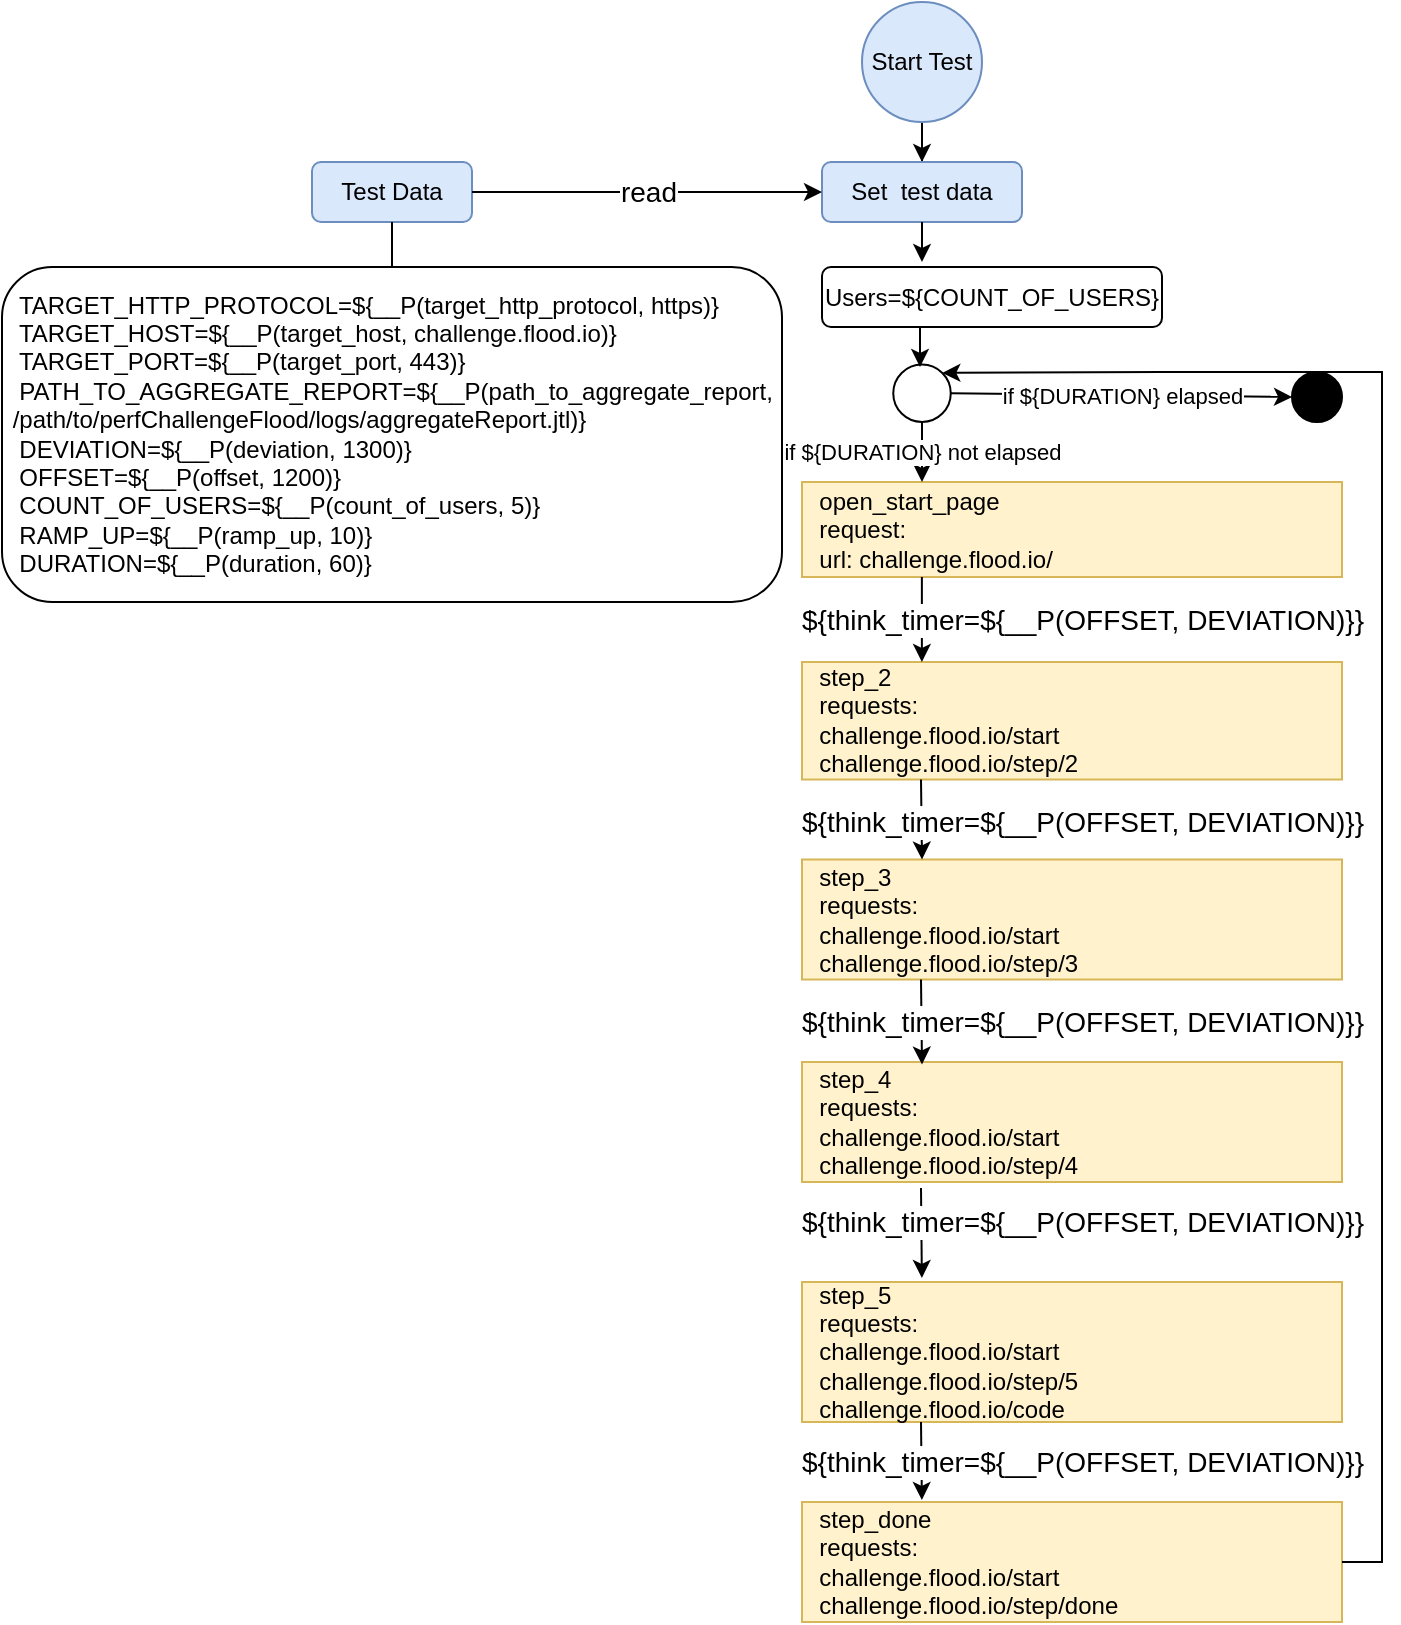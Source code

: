 <mxfile version="21.0.6" type="google"><diagram name="Страница 1" id="VnJnIOBjG4I9vs8opQg_"><mxGraphModel grid="1" page="1" gridSize="10" guides="1" tooltips="1" connect="1" arrows="1" fold="1" pageScale="1" pageWidth="827" pageHeight="1169" math="0" shadow="0"><root><mxCell id="0"/><mxCell id="1" parent="0"/><mxCell id="rKXhjF76CsHCMkunlcG6-1" value="" style="edgeStyle=orthogonalEdgeStyle;rounded=0;orthogonalLoop=1;jettySize=auto;html=1;" edge="1" parent="1" source="rKXhjF76CsHCMkunlcG6-2" target="rKXhjF76CsHCMkunlcG6-3"><mxGeometry relative="1" as="geometry"/></mxCell><mxCell id="rKXhjF76CsHCMkunlcG6-2" value="Start Test" style="ellipse;whiteSpace=wrap;html=1;aspect=fixed;fillColor=#dae8fc;strokeColor=#6c8ebf;" vertex="1" parent="1"><mxGeometry x="90" y="30" width="60" height="60" as="geometry"/></mxCell><mxCell id="rKXhjF76CsHCMkunlcG6-3" value="Set &amp;nbsp;test data" style="rounded=1;whiteSpace=wrap;html=1;fillColor=#dae8fc;strokeColor=#6c8ebf;" vertex="1" parent="1"><mxGeometry x="70" y="110" width="100" height="30" as="geometry"/></mxCell><mxCell id="rKXhjF76CsHCMkunlcG6-4" value="&lt;div style=&quot;&quot;&gt;&lt;span style=&quot;&quot;&gt;&lt;/span&gt;&lt;span style=&quot;&quot;&gt;&lt;/span&gt;&lt;span style=&quot;&quot;&gt;&lt;/span&gt;&amp;nbsp; TARGET_HTTP_PROTOCOL=${__P(target_http_protocol, https)}&lt;/div&gt;&amp;nbsp; TARGET_HOST=${__P(target_host, challenge.flood.io)}&lt;br&gt;&lt;span style=&quot;&quot;&gt;&lt;/span&gt;&lt;span style=&quot;&quot;&gt;&lt;/span&gt;&lt;span style=&quot;&quot;&gt;&lt;/span&gt;&amp;nbsp; TARGET_PORT=${__P(target_port, 443)}&lt;br&gt;&amp;nbsp; PATH_TO_AGGREGATE_REPORT=${__P(path_to_aggregate_report,&amp;nbsp; &amp;nbsp;/path/to/perfChallengeFlood/logs/aggregateReport.jtl)}&lt;br&gt;&lt;span style=&quot;&quot;&gt;&lt;/span&gt;&lt;span style=&quot;&quot;&gt;&lt;/span&gt;&amp;nbsp; DEVIATION=${__P(deviation, 1300)}&lt;br&gt;&#9;&lt;span style=&quot;&quot;&gt;&lt;/span&gt;&amp;nbsp; OFFSET=${__P(offset, 1200)}&lt;br&gt;&#9;&lt;span style=&quot;&quot;&gt;&lt;/span&gt;&amp;nbsp; COUNT_OF_USERS=${__P(count_of_users, 5)}&lt;br style=&quot;border-color: var(--border-color);&quot;&gt;&amp;nbsp; RAMP_UP=${__P(ramp_up, 10)}&lt;br style=&quot;border-color: var(--border-color);&quot;&gt;&amp;nbsp; DURATION=${__P(duration, 60)}" style="whiteSpace=wrap;html=1;rounded=1;align=left;" vertex="1" parent="1"><mxGeometry x="-340" y="162.5" width="390" height="167.5" as="geometry"/></mxCell><mxCell id="rKXhjF76CsHCMkunlcG6-5" value="&lt;span style=&quot;&quot;&gt;&lt;/span&gt;&amp;nbsp; open_start_page&lt;br&gt;&amp;nbsp; request:&lt;br&gt;&lt;span style=&quot;&quot;&gt;&lt;/span&gt;&amp;nbsp; url:&amp;nbsp;challenge.flood.io/" style="rounded=0;whiteSpace=wrap;html=1;glass=0;fillColor=#fff2cc;strokeColor=#d6b656;strokeWidth=1;align=left;" vertex="1" parent="1"><mxGeometry x="60" y="270" width="270" height="47.5" as="geometry"/></mxCell><mxCell id="rKXhjF76CsHCMkunlcG6-6" value="" style="endArrow=classic;html=1;rounded=0;exitX=0.5;exitY=1;exitDx=0;exitDy=0;" edge="1" parent="1" source="rKXhjF76CsHCMkunlcG6-3"><mxGeometry width="50" height="50" relative="1" as="geometry"><mxPoint x="50" y="390" as="sourcePoint"/><mxPoint x="120" y="160" as="targetPoint"/></mxGeometry></mxCell><mxCell id="rKXhjF76CsHCMkunlcG6-7" value="&amp;nbsp; step_2&lt;br&gt;&amp;nbsp; requests:&lt;br&gt;&amp;nbsp; challenge.flood.io/start&lt;br&gt;&amp;nbsp; challenge.flood.io/step/2" style="rounded=0;whiteSpace=wrap;html=1;glass=0;fillColor=#fff2cc;strokeColor=#d6b656;strokeWidth=1;align=left;" vertex="1" parent="1"><mxGeometry x="60" y="360" width="270" height="58.75" as="geometry"/></mxCell><mxCell id="rKXhjF76CsHCMkunlcG6-8" value="" style="endArrow=classic;html=1;rounded=0;exitX=0.222;exitY=1;exitDx=0;exitDy=0;exitPerimeter=0;entryX=0.222;entryY=0;entryDx=0;entryDy=0;entryPerimeter=0;" edge="1" parent="1" source="rKXhjF76CsHCMkunlcG6-5" target="rKXhjF76CsHCMkunlcG6-7"><mxGeometry relative="1" as="geometry"><mxPoint x="125" y="370" as="sourcePoint"/><mxPoint x="285" y="370" as="targetPoint"/></mxGeometry></mxCell><mxCell id="rKXhjF76CsHCMkunlcG6-9" value="${think_timer=${__P(OFFSET,&amp;nbsp;DEVIATION)}}" style="edgeLabel;resizable=0;html=1;align=center;verticalAlign=middle;fontSize=14;" connectable="0" vertex="1" parent="rKXhjF76CsHCMkunlcG6-8"><mxGeometry relative="1" as="geometry"><mxPoint x="80" as="offset"/></mxGeometry></mxCell><mxCell id="rKXhjF76CsHCMkunlcG6-10" value="&amp;nbsp; step_3&lt;br style=&quot;border-color: var(--border-color);&quot;&gt;&amp;nbsp; requests:&lt;br style=&quot;border-color: var(--border-color);&quot;&gt;&amp;nbsp; challenge.flood.io/start&lt;br style=&quot;border-color: var(--border-color);&quot;&gt;&amp;nbsp; challenge.flood.io/step/3" style="rounded=0;whiteSpace=wrap;html=1;glass=0;fillColor=#fff2cc;strokeColor=#d6b656;strokeWidth=1;align=left;" vertex="1" parent="1"><mxGeometry x="60" y="458.75" width="270" height="60" as="geometry"/></mxCell><mxCell id="rKXhjF76CsHCMkunlcG6-11" value="" style="endArrow=classic;html=1;rounded=0;exitX=0.222;exitY=1;exitDx=0;exitDy=0;exitPerimeter=0;" edge="1" parent="1"><mxGeometry relative="1" as="geometry"><mxPoint x="119.5" y="418.75" as="sourcePoint"/><mxPoint x="120" y="458.75" as="targetPoint"/></mxGeometry></mxCell><mxCell id="rKXhjF76CsHCMkunlcG6-12" value="&amp;nbsp; step_4&lt;br style=&quot;border-color: var(--border-color);&quot;&gt;&amp;nbsp; requests:&lt;br style=&quot;border-color: var(--border-color);&quot;&gt;&amp;nbsp; challenge.flood.io/start&lt;br style=&quot;border-color: var(--border-color);&quot;&gt;&amp;nbsp; challenge.flood.io/step/4" style="rounded=0;whiteSpace=wrap;html=1;glass=0;fillColor=#fff2cc;strokeColor=#d6b656;strokeWidth=1;align=left;" vertex="1" parent="1"><mxGeometry x="60" y="560" width="270" height="60" as="geometry"/></mxCell><mxCell id="rKXhjF76CsHCMkunlcG6-13" value="" style="endArrow=classic;html=1;rounded=0;exitX=0.222;exitY=1;exitDx=0;exitDy=0;exitPerimeter=0;" edge="1" parent="1"><mxGeometry relative="1" as="geometry"><mxPoint x="119.5" y="518.75" as="sourcePoint"/><mxPoint x="120" y="561.25" as="targetPoint"/></mxGeometry></mxCell><mxCell id="rKXhjF76CsHCMkunlcG6-14" value="&amp;nbsp; step_5&lt;br style=&quot;border-color: var(--border-color);&quot;&gt;&amp;nbsp; requests:&lt;br style=&quot;border-color: var(--border-color);&quot;&gt;&amp;nbsp; challenge.flood.io/start&lt;br style=&quot;border-color: var(--border-color);&quot;&gt;&amp;nbsp; challenge.flood.io/step/5&lt;br&gt;&amp;nbsp; challenge.flood.io/code" style="rounded=0;whiteSpace=wrap;html=1;glass=0;fillColor=#fff2cc;strokeColor=#d6b656;strokeWidth=1;align=left;" vertex="1" parent="1"><mxGeometry x="60" y="670" width="270" height="70" as="geometry"/></mxCell><mxCell id="rKXhjF76CsHCMkunlcG6-15" value="" style="endArrow=classic;html=1;rounded=0;exitX=0.222;exitY=1;exitDx=0;exitDy=0;exitPerimeter=0;entryX=0.222;entryY=-0.029;entryDx=0;entryDy=0;entryPerimeter=0;" edge="1" parent="1" target="rKXhjF76CsHCMkunlcG6-14"><mxGeometry relative="1" as="geometry"><mxPoint x="119.5" y="623" as="sourcePoint"/><mxPoint x="120" y="665.5" as="targetPoint"/></mxGeometry></mxCell><mxCell id="rKXhjF76CsHCMkunlcG6-16" value="&amp;nbsp; step_done&lt;br style=&quot;border-color: var(--border-color);&quot;&gt;&amp;nbsp; requests:&lt;br style=&quot;border-color: var(--border-color);&quot;&gt;&amp;nbsp; challenge.flood.io/start&lt;br style=&quot;border-color: var(--border-color);&quot;&gt;&amp;nbsp; challenge.flood.io/step/done" style="rounded=0;whiteSpace=wrap;html=1;glass=0;fillColor=#fff2cc;strokeColor=#d6b656;strokeWidth=1;align=left;" vertex="1" parent="1"><mxGeometry x="60" y="780" width="270" height="60" as="geometry"/></mxCell><mxCell id="rKXhjF76CsHCMkunlcG6-17" value="" style="endArrow=classic;html=1;rounded=0;entryX=0.222;entryY=-0.017;entryDx=0;entryDy=0;entryPerimeter=0;" edge="1" parent="1" target="rKXhjF76CsHCMkunlcG6-16"><mxGeometry relative="1" as="geometry"><mxPoint x="119.5" y="740" as="sourcePoint"/><mxPoint x="119.5" y="782.5" as="targetPoint"/></mxGeometry></mxCell><mxCell id="rKXhjF76CsHCMkunlcG6-18" value="" style="endArrow=classic;html=1;rounded=0;exitX=1;exitY=0.5;exitDx=0;exitDy=0;entryX=1;entryY=0;entryDx=0;entryDy=0;" edge="1" parent="1" source="rKXhjF76CsHCMkunlcG6-16" target="rKXhjF76CsHCMkunlcG6-29"><mxGeometry width="50" height="50" relative="1" as="geometry"><mxPoint x="50" y="510" as="sourcePoint"/><mxPoint x="100" y="460" as="targetPoint"/><Array as="points"><mxPoint x="350" y="810"/><mxPoint x="350" y="215"/><mxPoint x="240" y="215"/></Array></mxGeometry></mxCell><mxCell id="rKXhjF76CsHCMkunlcG6-19" value="Test Data" style="rounded=1;whiteSpace=wrap;html=1;fillColor=#dae8fc;strokeColor=#6c8ebf;" vertex="1" parent="1"><mxGeometry x="-185" y="110" width="80" height="30" as="geometry"/></mxCell><mxCell id="rKXhjF76CsHCMkunlcG6-20" value="" style="endArrow=classic;html=1;rounded=0;exitX=1;exitY=0.5;exitDx=0;exitDy=0;entryX=0;entryY=0.5;entryDx=0;entryDy=0;" edge="1" parent="1" source="rKXhjF76CsHCMkunlcG6-19" target="rKXhjF76CsHCMkunlcG6-3"><mxGeometry relative="1" as="geometry"><mxPoint x="20" y="440" as="sourcePoint"/><mxPoint x="50" y="120" as="targetPoint"/></mxGeometry></mxCell><mxCell id="rKXhjF76CsHCMkunlcG6-21" value="&lt;font style=&quot;font-size: 14px;&quot;&gt;read&lt;/font&gt;" style="edgeLabel;resizable=0;html=1;align=center;verticalAlign=middle;" connectable="0" vertex="1" parent="rKXhjF76CsHCMkunlcG6-20"><mxGeometry relative="1" as="geometry"/></mxCell><mxCell id="rKXhjF76CsHCMkunlcG6-22" value="" style="ellipse;whiteSpace=wrap;html=1;aspect=fixed;fillColor=#000000;" vertex="1" parent="1"><mxGeometry x="305" y="215" width="25" height="25" as="geometry"/></mxCell><mxCell id="rKXhjF76CsHCMkunlcG6-23" value="" style="endArrow=classic;html=1;rounded=0;entryX=0;entryY=0.5;entryDx=0;entryDy=0;exitX=1;exitY=0.5;exitDx=0;exitDy=0;" edge="1" parent="1" source="rKXhjF76CsHCMkunlcG6-29" target="rKXhjF76CsHCMkunlcG6-22"><mxGeometry relative="1" as="geometry"><mxPoint x="170" y="124.5" as="sourcePoint"/><mxPoint x="270" y="124.5" as="targetPoint"/></mxGeometry></mxCell><mxCell id="rKXhjF76CsHCMkunlcG6-24" value="if ${DURATION} elapsed" style="edgeLabel;resizable=0;html=1;align=center;verticalAlign=middle;" connectable="0" vertex="1" parent="rKXhjF76CsHCMkunlcG6-23"><mxGeometry relative="1" as="geometry"/></mxCell><mxCell id="rKXhjF76CsHCMkunlcG6-25" value="${think_timer=${__P(OFFSET,&amp;nbsp;DEVIATION)}}" style="edgeLabel;resizable=0;html=1;align=center;verticalAlign=middle;fontSize=14;" connectable="0" vertex="1" parent="1"><mxGeometry x="200.0" y="440" as="geometry"/></mxCell><mxCell id="rKXhjF76CsHCMkunlcG6-26" value="${think_timer=${__P(OFFSET,&amp;nbsp;DEVIATION)}}" style="edgeLabel;resizable=0;html=1;align=center;verticalAlign=middle;fontSize=14;" connectable="0" vertex="1" parent="1"><mxGeometry x="200.0" y="540" as="geometry"/></mxCell><mxCell id="rKXhjF76CsHCMkunlcG6-27" value="${think_timer=${__P(OFFSET,&amp;nbsp;DEVIATION)}}" style="edgeLabel;resizable=0;html=1;align=center;verticalAlign=middle;fontSize=14;" connectable="0" vertex="1" parent="1"><mxGeometry x="200" y="640" as="geometry"/></mxCell><mxCell id="rKXhjF76CsHCMkunlcG6-28" value="${think_timer=${__P(OFFSET,&amp;nbsp;DEVIATION)}}" style="edgeLabel;resizable=0;html=1;align=center;verticalAlign=middle;fontSize=14;" connectable="0" vertex="1" parent="1"><mxGeometry x="200" y="760" as="geometry"/></mxCell><mxCell id="rKXhjF76CsHCMkunlcG6-29" value="" style="ellipse;whiteSpace=wrap;html=1;aspect=fixed;" vertex="1" parent="1"><mxGeometry x="105.63" y="211.25" width="28.75" height="28.75" as="geometry"/></mxCell><mxCell id="rKXhjF76CsHCMkunlcG6-30" value="Users=${COUNT_OF_USERS}" style="rounded=1;whiteSpace=wrap;html=1;" vertex="1" parent="1"><mxGeometry x="70" y="162.5" width="170" height="30" as="geometry"/></mxCell><mxCell id="rKXhjF76CsHCMkunlcG6-31" value="" style="endArrow=classic;html=1;rounded=0;exitX=0.5;exitY=1;exitDx=0;exitDy=0;" edge="1" parent="1"><mxGeometry width="50" height="50" relative="1" as="geometry"><mxPoint x="119" y="192.5" as="sourcePoint"/><mxPoint x="119" y="212.5" as="targetPoint"/></mxGeometry></mxCell><mxCell id="rKXhjF76CsHCMkunlcG6-32" value="" style="endArrow=classic;html=1;rounded=0;exitX=0.5;exitY=1;exitDx=0;exitDy=0;" edge="1" parent="1" source="rKXhjF76CsHCMkunlcG6-29"><mxGeometry relative="1" as="geometry"><mxPoint x="30" y="500" as="sourcePoint"/><mxPoint x="120" y="270" as="targetPoint"/></mxGeometry></mxCell><mxCell id="rKXhjF76CsHCMkunlcG6-33" value="if ${DURATION} not elapsed" style="edgeLabel;resizable=0;html=1;align=center;verticalAlign=middle;" connectable="0" vertex="1" parent="rKXhjF76CsHCMkunlcG6-32"><mxGeometry relative="1" as="geometry"/></mxCell><mxCell id="rKXhjF76CsHCMkunlcG6-34" value="" style="endArrow=none;html=1;rounded=0;exitX=0.5;exitY=0;exitDx=0;exitDy=0;entryX=0.5;entryY=1;entryDx=0;entryDy=0;" edge="1" parent="1" source="rKXhjF76CsHCMkunlcG6-4" target="rKXhjF76CsHCMkunlcG6-19"><mxGeometry width="50" height="50" relative="1" as="geometry"><mxPoint x="-280" y="150" as="sourcePoint"/><mxPoint x="-230" y="100" as="targetPoint"/></mxGeometry></mxCell></root></mxGraphModel></diagram></mxfile>